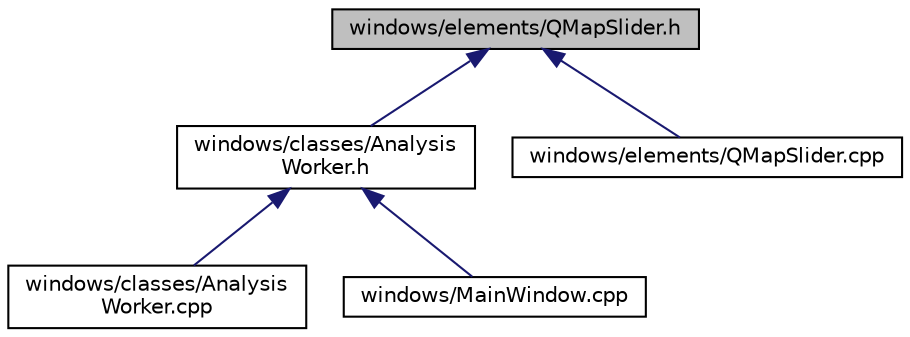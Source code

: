 digraph "windows/elements/QMapSlider.h"
{
  edge [fontname="Helvetica",fontsize="10",labelfontname="Helvetica",labelfontsize="10"];
  node [fontname="Helvetica",fontsize="10",shape=record];
  Node13 [label="windows/elements/QMapSlider.h",height=0.2,width=0.4,color="black", fillcolor="grey75", style="filled", fontcolor="black"];
  Node13 -> Node14 [dir="back",color="midnightblue",fontsize="10",style="solid",fontname="Helvetica"];
  Node14 [label="windows/classes/Analysis\lWorker.h",height=0.2,width=0.4,color="black", fillcolor="white", style="filled",URL="$_analysis_worker_8h.html"];
  Node14 -> Node15 [dir="back",color="midnightblue",fontsize="10",style="solid",fontname="Helvetica"];
  Node15 [label="windows/classes/Analysis\lWorker.cpp",height=0.2,width=0.4,color="black", fillcolor="white", style="filled",URL="$_analysis_worker_8cpp.html"];
  Node14 -> Node16 [dir="back",color="midnightblue",fontsize="10",style="solid",fontname="Helvetica"];
  Node16 [label="windows/MainWindow.cpp",height=0.2,width=0.4,color="black", fillcolor="white", style="filled",URL="$_main_window_8cpp.html"];
  Node13 -> Node17 [dir="back",color="midnightblue",fontsize="10",style="solid",fontname="Helvetica"];
  Node17 [label="windows/elements/QMapSlider.cpp",height=0.2,width=0.4,color="black", fillcolor="white", style="filled",URL="$_q_map_slider_8cpp.html"];
}
